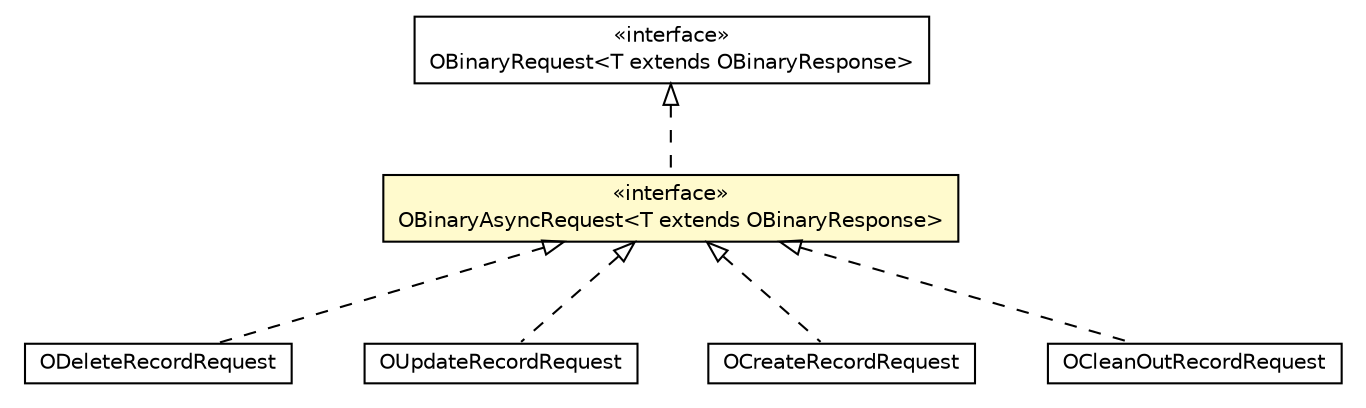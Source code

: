 #!/usr/local/bin/dot
#
# Class diagram 
# Generated by UMLGraph version R5_6-24-gf6e263 (http://www.umlgraph.org/)
#

digraph G {
	edge [fontname="Helvetica",fontsize=10,labelfontname="Helvetica",labelfontsize=10];
	node [fontname="Helvetica",fontsize=10,shape=plaintext];
	nodesep=0.25;
	ranksep=0.5;
	// com.orientechnologies.orient.client.remote.OBinaryAsyncRequest<T extends com.orientechnologies.orient.client.remote.OBinaryResponse>
	c1721472 [label=<<table title="com.orientechnologies.orient.client.remote.OBinaryAsyncRequest" border="0" cellborder="1" cellspacing="0" cellpadding="2" port="p" bgcolor="lemonChiffon" href="./OBinaryAsyncRequest.html">
		<tr><td><table border="0" cellspacing="0" cellpadding="1">
<tr><td align="center" balign="center"> &#171;interface&#187; </td></tr>
<tr><td align="center" balign="center"> OBinaryAsyncRequest&lt;T extends OBinaryResponse&gt; </td></tr>
		</table></td></tr>
		</table>>, URL="./OBinaryAsyncRequest.html", fontname="Helvetica", fontcolor="black", fontsize=10.0];
	// com.orientechnologies.orient.client.remote.OBinaryRequest<T extends com.orientechnologies.orient.client.remote.OBinaryResponse>
	c1721474 [label=<<table title="com.orientechnologies.orient.client.remote.OBinaryRequest" border="0" cellborder="1" cellspacing="0" cellpadding="2" port="p" href="./OBinaryRequest.html">
		<tr><td><table border="0" cellspacing="0" cellpadding="1">
<tr><td align="center" balign="center"> &#171;interface&#187; </td></tr>
<tr><td align="center" balign="center"> OBinaryRequest&lt;T extends OBinaryResponse&gt; </td></tr>
		</table></td></tr>
		</table>>, URL="./OBinaryRequest.html", fontname="Helvetica", fontcolor="black", fontsize=10.0];
	// com.orientechnologies.orient.client.remote.message.ODeleteRecordRequest
	c1721487 [label=<<table title="com.orientechnologies.orient.client.remote.message.ODeleteRecordRequest" border="0" cellborder="1" cellspacing="0" cellpadding="2" port="p" href="./message/ODeleteRecordRequest.html">
		<tr><td><table border="0" cellspacing="0" cellpadding="1">
<tr><td align="center" balign="center"> ODeleteRecordRequest </td></tr>
		</table></td></tr>
		</table>>, URL="./message/ODeleteRecordRequest.html", fontname="Helvetica", fontcolor="black", fontsize=10.0];
	// com.orientechnologies.orient.client.remote.message.OUpdateRecordRequest
	c1721522 [label=<<table title="com.orientechnologies.orient.client.remote.message.OUpdateRecordRequest" border="0" cellborder="1" cellspacing="0" cellpadding="2" port="p" href="./message/OUpdateRecordRequest.html">
		<tr><td><table border="0" cellspacing="0" cellpadding="1">
<tr><td align="center" balign="center"> OUpdateRecordRequest </td></tr>
		</table></td></tr>
		</table>>, URL="./message/OUpdateRecordRequest.html", fontname="Helvetica", fontcolor="black", fontsize=10.0];
	// com.orientechnologies.orient.client.remote.message.OCreateRecordRequest
	c1721534 [label=<<table title="com.orientechnologies.orient.client.remote.message.OCreateRecordRequest" border="0" cellborder="1" cellspacing="0" cellpadding="2" port="p" href="./message/OCreateRecordRequest.html">
		<tr><td><table border="0" cellspacing="0" cellpadding="1">
<tr><td align="center" balign="center"> OCreateRecordRequest </td></tr>
		</table></td></tr>
		</table>>, URL="./message/OCreateRecordRequest.html", fontname="Helvetica", fontcolor="black", fontsize=10.0];
	// com.orientechnologies.orient.client.remote.message.OCleanOutRecordRequest
	c1721569 [label=<<table title="com.orientechnologies.orient.client.remote.message.OCleanOutRecordRequest" border="0" cellborder="1" cellspacing="0" cellpadding="2" port="p" href="./message/OCleanOutRecordRequest.html">
		<tr><td><table border="0" cellspacing="0" cellpadding="1">
<tr><td align="center" balign="center"> OCleanOutRecordRequest </td></tr>
		</table></td></tr>
		</table>>, URL="./message/OCleanOutRecordRequest.html", fontname="Helvetica", fontcolor="black", fontsize=10.0];
	//com.orientechnologies.orient.client.remote.OBinaryAsyncRequest<T extends com.orientechnologies.orient.client.remote.OBinaryResponse> implements com.orientechnologies.orient.client.remote.OBinaryRequest<T extends com.orientechnologies.orient.client.remote.OBinaryResponse>
	c1721474:p -> c1721472:p [dir=back,arrowtail=empty,style=dashed];
	//com.orientechnologies.orient.client.remote.message.ODeleteRecordRequest implements com.orientechnologies.orient.client.remote.OBinaryAsyncRequest<T extends com.orientechnologies.orient.client.remote.OBinaryResponse>
	c1721472:p -> c1721487:p [dir=back,arrowtail=empty,style=dashed];
	//com.orientechnologies.orient.client.remote.message.OUpdateRecordRequest implements com.orientechnologies.orient.client.remote.OBinaryAsyncRequest<T extends com.orientechnologies.orient.client.remote.OBinaryResponse>
	c1721472:p -> c1721522:p [dir=back,arrowtail=empty,style=dashed];
	//com.orientechnologies.orient.client.remote.message.OCreateRecordRequest implements com.orientechnologies.orient.client.remote.OBinaryAsyncRequest<T extends com.orientechnologies.orient.client.remote.OBinaryResponse>
	c1721472:p -> c1721534:p [dir=back,arrowtail=empty,style=dashed];
	//com.orientechnologies.orient.client.remote.message.OCleanOutRecordRequest implements com.orientechnologies.orient.client.remote.OBinaryAsyncRequest<T extends com.orientechnologies.orient.client.remote.OBinaryResponse>
	c1721472:p -> c1721569:p [dir=back,arrowtail=empty,style=dashed];
}

